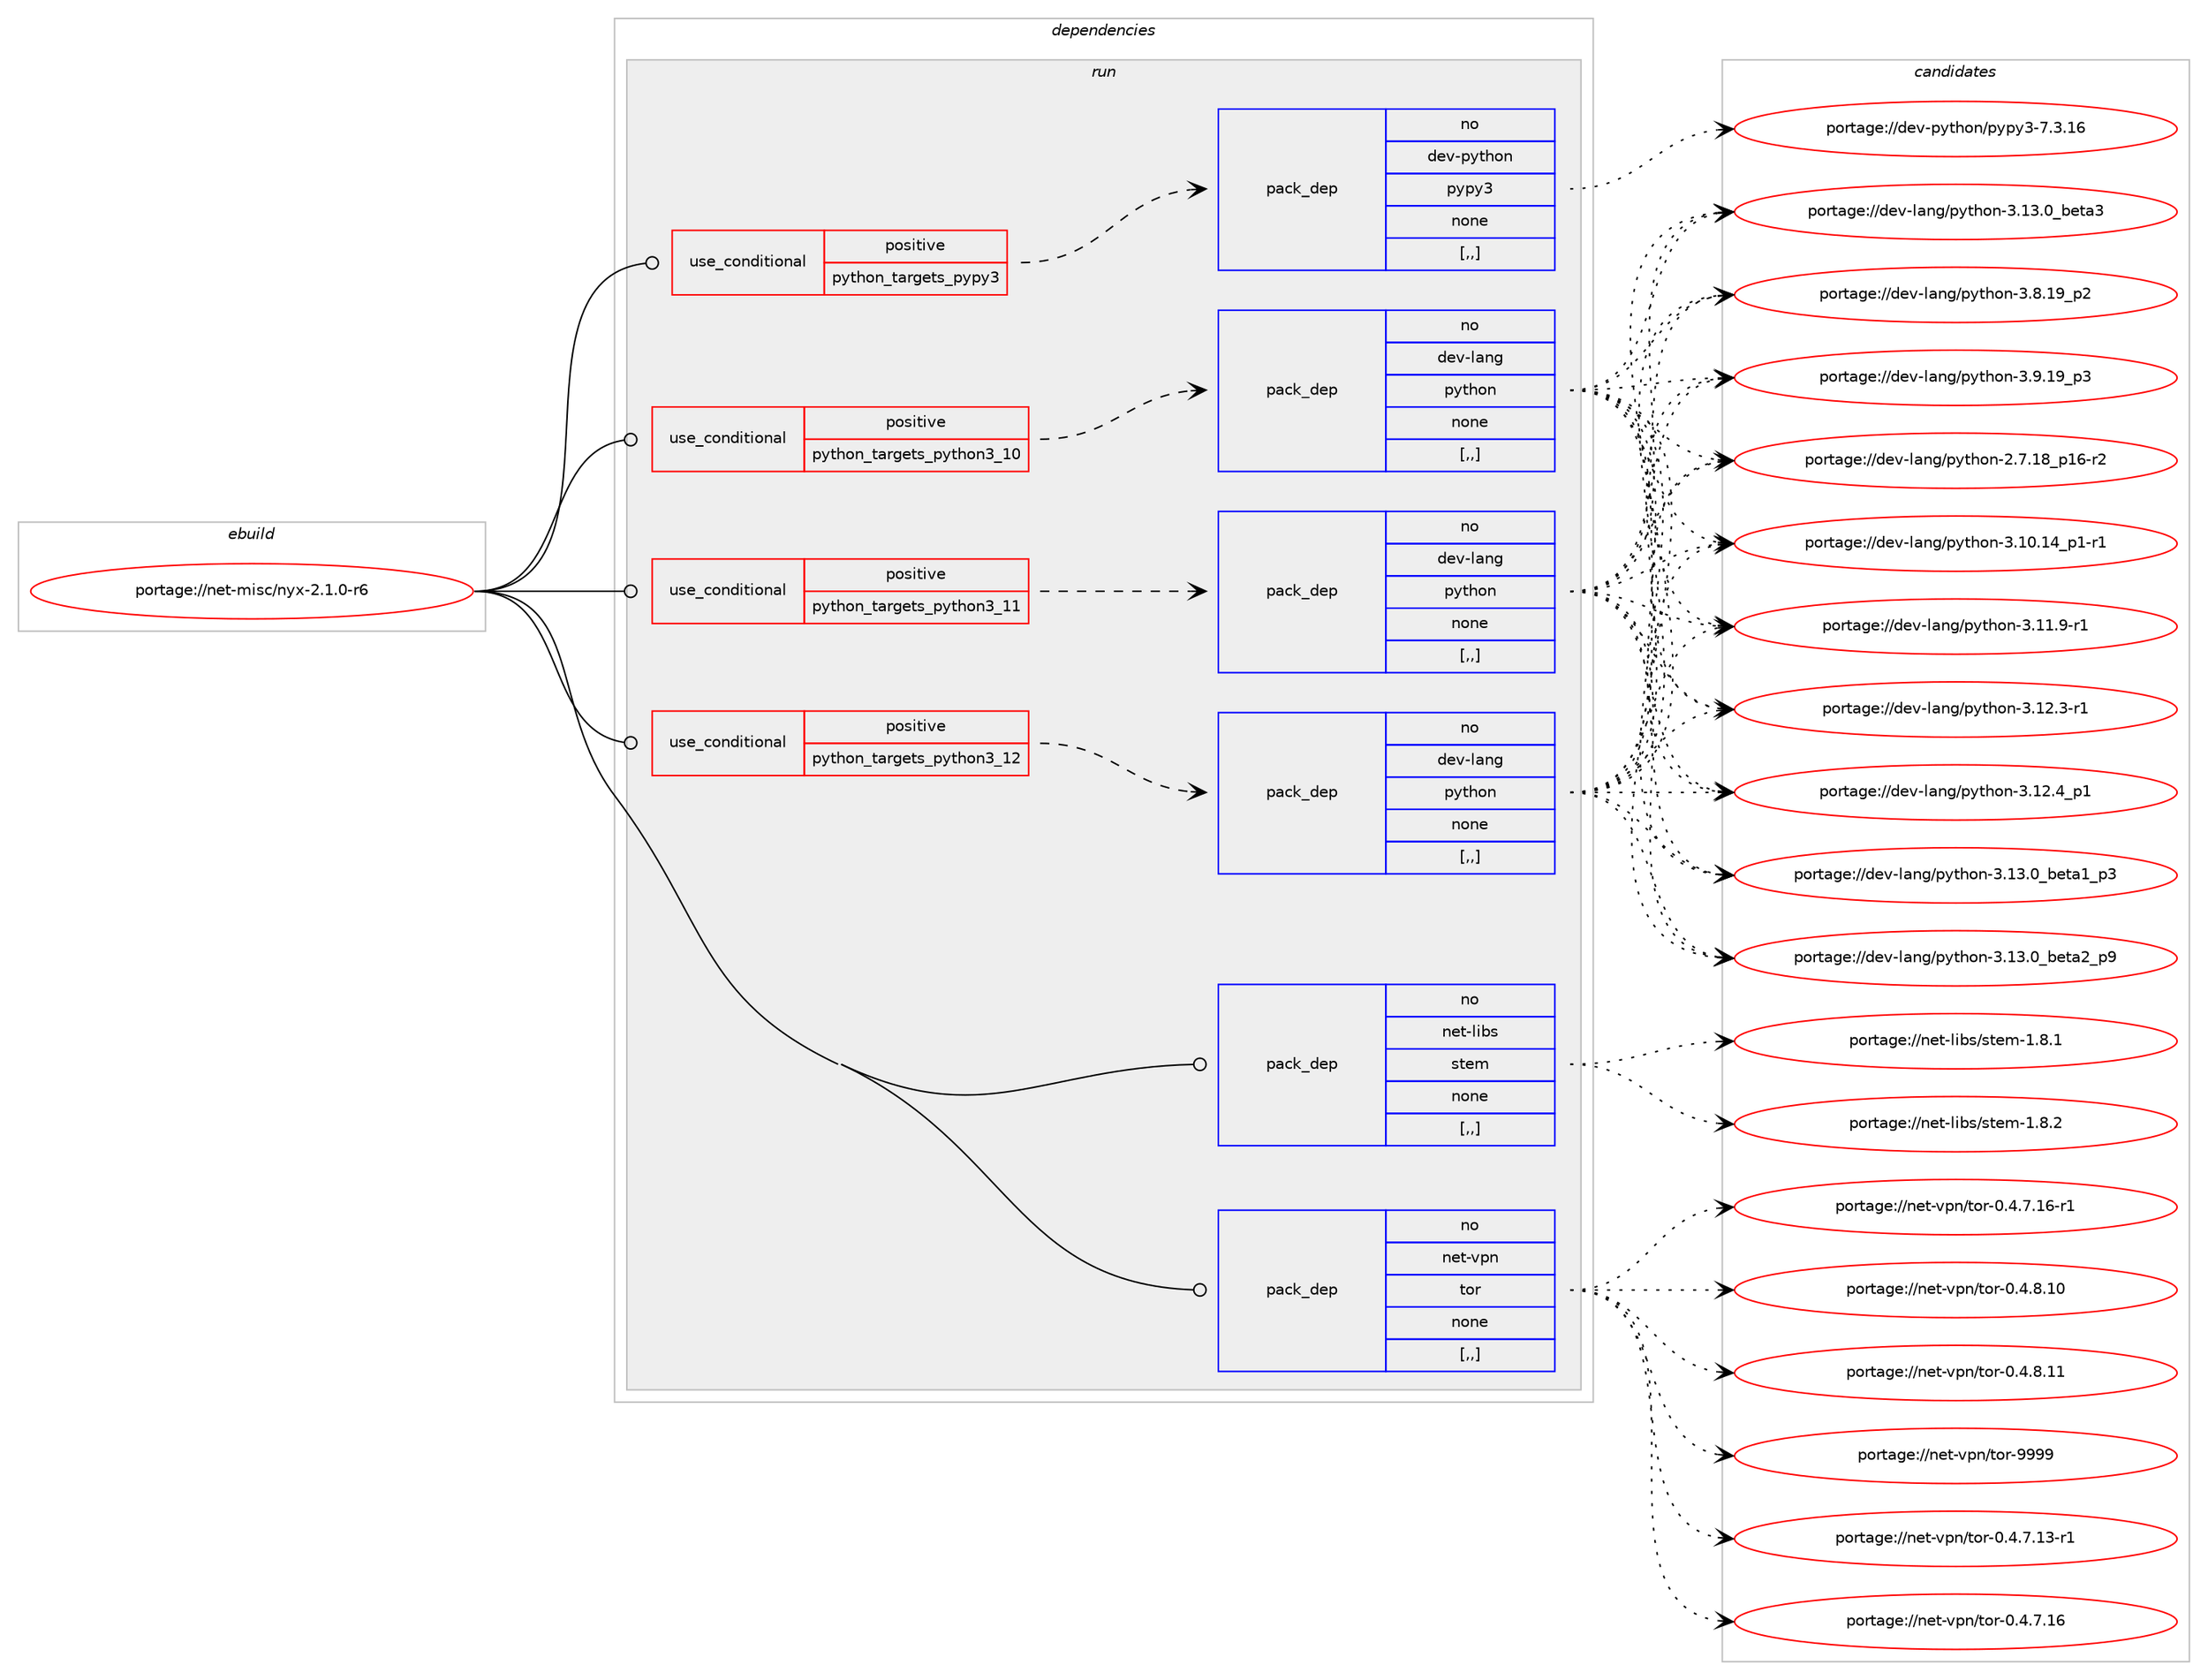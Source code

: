 digraph prolog {

# *************
# Graph options
# *************

newrank=true;
concentrate=true;
compound=true;
graph [rankdir=LR,fontname=Helvetica,fontsize=10,ranksep=1.5];#, ranksep=2.5, nodesep=0.2];
edge  [arrowhead=vee];
node  [fontname=Helvetica,fontsize=10];

# **********
# The ebuild
# **********

subgraph cluster_leftcol {
color=gray;
rank=same;
label=<<i>ebuild</i>>;
id [label="portage://net-misc/nyx-2.1.0-r6", color=red, width=4, href="../net-misc/nyx-2.1.0-r6.svg"];
}

# ****************
# The dependencies
# ****************

subgraph cluster_midcol {
color=gray;
label=<<i>dependencies</i>>;
subgraph cluster_compile {
fillcolor="#eeeeee";
style=filled;
label=<<i>compile</i>>;
}
subgraph cluster_compileandrun {
fillcolor="#eeeeee";
style=filled;
label=<<i>compile and run</i>>;
}
subgraph cluster_run {
fillcolor="#eeeeee";
style=filled;
label=<<i>run</i>>;
subgraph cond95853 {
dependency364522 [label=<<TABLE BORDER="0" CELLBORDER="1" CELLSPACING="0" CELLPADDING="4"><TR><TD ROWSPAN="3" CELLPADDING="10">use_conditional</TD></TR><TR><TD>positive</TD></TR><TR><TD>python_targets_pypy3</TD></TR></TABLE>>, shape=none, color=red];
subgraph pack266041 {
dependency364523 [label=<<TABLE BORDER="0" CELLBORDER="1" CELLSPACING="0" CELLPADDING="4" WIDTH="220"><TR><TD ROWSPAN="6" CELLPADDING="30">pack_dep</TD></TR><TR><TD WIDTH="110">no</TD></TR><TR><TD>dev-python</TD></TR><TR><TD>pypy3</TD></TR><TR><TD>none</TD></TR><TR><TD>[,,]</TD></TR></TABLE>>, shape=none, color=blue];
}
dependency364522:e -> dependency364523:w [weight=20,style="dashed",arrowhead="vee"];
}
id:e -> dependency364522:w [weight=20,style="solid",arrowhead="odot"];
subgraph cond95854 {
dependency364524 [label=<<TABLE BORDER="0" CELLBORDER="1" CELLSPACING="0" CELLPADDING="4"><TR><TD ROWSPAN="3" CELLPADDING="10">use_conditional</TD></TR><TR><TD>positive</TD></TR><TR><TD>python_targets_python3_10</TD></TR></TABLE>>, shape=none, color=red];
subgraph pack266042 {
dependency364525 [label=<<TABLE BORDER="0" CELLBORDER="1" CELLSPACING="0" CELLPADDING="4" WIDTH="220"><TR><TD ROWSPAN="6" CELLPADDING="30">pack_dep</TD></TR><TR><TD WIDTH="110">no</TD></TR><TR><TD>dev-lang</TD></TR><TR><TD>python</TD></TR><TR><TD>none</TD></TR><TR><TD>[,,]</TD></TR></TABLE>>, shape=none, color=blue];
}
dependency364524:e -> dependency364525:w [weight=20,style="dashed",arrowhead="vee"];
}
id:e -> dependency364524:w [weight=20,style="solid",arrowhead="odot"];
subgraph cond95855 {
dependency364526 [label=<<TABLE BORDER="0" CELLBORDER="1" CELLSPACING="0" CELLPADDING="4"><TR><TD ROWSPAN="3" CELLPADDING="10">use_conditional</TD></TR><TR><TD>positive</TD></TR><TR><TD>python_targets_python3_11</TD></TR></TABLE>>, shape=none, color=red];
subgraph pack266043 {
dependency364527 [label=<<TABLE BORDER="0" CELLBORDER="1" CELLSPACING="0" CELLPADDING="4" WIDTH="220"><TR><TD ROWSPAN="6" CELLPADDING="30">pack_dep</TD></TR><TR><TD WIDTH="110">no</TD></TR><TR><TD>dev-lang</TD></TR><TR><TD>python</TD></TR><TR><TD>none</TD></TR><TR><TD>[,,]</TD></TR></TABLE>>, shape=none, color=blue];
}
dependency364526:e -> dependency364527:w [weight=20,style="dashed",arrowhead="vee"];
}
id:e -> dependency364526:w [weight=20,style="solid",arrowhead="odot"];
subgraph cond95856 {
dependency364528 [label=<<TABLE BORDER="0" CELLBORDER="1" CELLSPACING="0" CELLPADDING="4"><TR><TD ROWSPAN="3" CELLPADDING="10">use_conditional</TD></TR><TR><TD>positive</TD></TR><TR><TD>python_targets_python3_12</TD></TR></TABLE>>, shape=none, color=red];
subgraph pack266044 {
dependency364529 [label=<<TABLE BORDER="0" CELLBORDER="1" CELLSPACING="0" CELLPADDING="4" WIDTH="220"><TR><TD ROWSPAN="6" CELLPADDING="30">pack_dep</TD></TR><TR><TD WIDTH="110">no</TD></TR><TR><TD>dev-lang</TD></TR><TR><TD>python</TD></TR><TR><TD>none</TD></TR><TR><TD>[,,]</TD></TR></TABLE>>, shape=none, color=blue];
}
dependency364528:e -> dependency364529:w [weight=20,style="dashed",arrowhead="vee"];
}
id:e -> dependency364528:w [weight=20,style="solid",arrowhead="odot"];
subgraph pack266045 {
dependency364530 [label=<<TABLE BORDER="0" CELLBORDER="1" CELLSPACING="0" CELLPADDING="4" WIDTH="220"><TR><TD ROWSPAN="6" CELLPADDING="30">pack_dep</TD></TR><TR><TD WIDTH="110">no</TD></TR><TR><TD>net-libs</TD></TR><TR><TD>stem</TD></TR><TR><TD>none</TD></TR><TR><TD>[,,]</TD></TR></TABLE>>, shape=none, color=blue];
}
id:e -> dependency364530:w [weight=20,style="solid",arrowhead="odot"];
subgraph pack266046 {
dependency364531 [label=<<TABLE BORDER="0" CELLBORDER="1" CELLSPACING="0" CELLPADDING="4" WIDTH="220"><TR><TD ROWSPAN="6" CELLPADDING="30">pack_dep</TD></TR><TR><TD WIDTH="110">no</TD></TR><TR><TD>net-vpn</TD></TR><TR><TD>tor</TD></TR><TR><TD>none</TD></TR><TR><TD>[,,]</TD></TR></TABLE>>, shape=none, color=blue];
}
id:e -> dependency364531:w [weight=20,style="solid",arrowhead="odot"];
}
}

# **************
# The candidates
# **************

subgraph cluster_choices {
rank=same;
color=gray;
label=<<i>candidates</i>>;

subgraph choice266041 {
color=black;
nodesep=1;
choice10010111845112121116104111110471121211121215145554651464954 [label="portage://dev-python/pypy3-7.3.16", color=red, width=4,href="../dev-python/pypy3-7.3.16.svg"];
dependency364523:e -> choice10010111845112121116104111110471121211121215145554651464954:w [style=dotted,weight="100"];
}
subgraph choice266042 {
color=black;
nodesep=1;
choice100101118451089711010347112121116104111110455046554649569511249544511450 [label="portage://dev-lang/python-2.7.18_p16-r2", color=red, width=4,href="../dev-lang/python-2.7.18_p16-r2.svg"];
choice100101118451089711010347112121116104111110455146494846495295112494511449 [label="portage://dev-lang/python-3.10.14_p1-r1", color=red, width=4,href="../dev-lang/python-3.10.14_p1-r1.svg"];
choice100101118451089711010347112121116104111110455146494946574511449 [label="portage://dev-lang/python-3.11.9-r1", color=red, width=4,href="../dev-lang/python-3.11.9-r1.svg"];
choice100101118451089711010347112121116104111110455146495046514511449 [label="portage://dev-lang/python-3.12.3-r1", color=red, width=4,href="../dev-lang/python-3.12.3-r1.svg"];
choice100101118451089711010347112121116104111110455146495046529511249 [label="portage://dev-lang/python-3.12.4_p1", color=red, width=4,href="../dev-lang/python-3.12.4_p1.svg"];
choice10010111845108971101034711212111610411111045514649514648959810111697499511251 [label="portage://dev-lang/python-3.13.0_beta1_p3", color=red, width=4,href="../dev-lang/python-3.13.0_beta1_p3.svg"];
choice10010111845108971101034711212111610411111045514649514648959810111697509511257 [label="portage://dev-lang/python-3.13.0_beta2_p9", color=red, width=4,href="../dev-lang/python-3.13.0_beta2_p9.svg"];
choice1001011184510897110103471121211161041111104551464951464895981011169751 [label="portage://dev-lang/python-3.13.0_beta3", color=red, width=4,href="../dev-lang/python-3.13.0_beta3.svg"];
choice100101118451089711010347112121116104111110455146564649579511250 [label="portage://dev-lang/python-3.8.19_p2", color=red, width=4,href="../dev-lang/python-3.8.19_p2.svg"];
choice100101118451089711010347112121116104111110455146574649579511251 [label="portage://dev-lang/python-3.9.19_p3", color=red, width=4,href="../dev-lang/python-3.9.19_p3.svg"];
dependency364525:e -> choice100101118451089711010347112121116104111110455046554649569511249544511450:w [style=dotted,weight="100"];
dependency364525:e -> choice100101118451089711010347112121116104111110455146494846495295112494511449:w [style=dotted,weight="100"];
dependency364525:e -> choice100101118451089711010347112121116104111110455146494946574511449:w [style=dotted,weight="100"];
dependency364525:e -> choice100101118451089711010347112121116104111110455146495046514511449:w [style=dotted,weight="100"];
dependency364525:e -> choice100101118451089711010347112121116104111110455146495046529511249:w [style=dotted,weight="100"];
dependency364525:e -> choice10010111845108971101034711212111610411111045514649514648959810111697499511251:w [style=dotted,weight="100"];
dependency364525:e -> choice10010111845108971101034711212111610411111045514649514648959810111697509511257:w [style=dotted,weight="100"];
dependency364525:e -> choice1001011184510897110103471121211161041111104551464951464895981011169751:w [style=dotted,weight="100"];
dependency364525:e -> choice100101118451089711010347112121116104111110455146564649579511250:w [style=dotted,weight="100"];
dependency364525:e -> choice100101118451089711010347112121116104111110455146574649579511251:w [style=dotted,weight="100"];
}
subgraph choice266043 {
color=black;
nodesep=1;
choice100101118451089711010347112121116104111110455046554649569511249544511450 [label="portage://dev-lang/python-2.7.18_p16-r2", color=red, width=4,href="../dev-lang/python-2.7.18_p16-r2.svg"];
choice100101118451089711010347112121116104111110455146494846495295112494511449 [label="portage://dev-lang/python-3.10.14_p1-r1", color=red, width=4,href="../dev-lang/python-3.10.14_p1-r1.svg"];
choice100101118451089711010347112121116104111110455146494946574511449 [label="portage://dev-lang/python-3.11.9-r1", color=red, width=4,href="../dev-lang/python-3.11.9-r1.svg"];
choice100101118451089711010347112121116104111110455146495046514511449 [label="portage://dev-lang/python-3.12.3-r1", color=red, width=4,href="../dev-lang/python-3.12.3-r1.svg"];
choice100101118451089711010347112121116104111110455146495046529511249 [label="portage://dev-lang/python-3.12.4_p1", color=red, width=4,href="../dev-lang/python-3.12.4_p1.svg"];
choice10010111845108971101034711212111610411111045514649514648959810111697499511251 [label="portage://dev-lang/python-3.13.0_beta1_p3", color=red, width=4,href="../dev-lang/python-3.13.0_beta1_p3.svg"];
choice10010111845108971101034711212111610411111045514649514648959810111697509511257 [label="portage://dev-lang/python-3.13.0_beta2_p9", color=red, width=4,href="../dev-lang/python-3.13.0_beta2_p9.svg"];
choice1001011184510897110103471121211161041111104551464951464895981011169751 [label="portage://dev-lang/python-3.13.0_beta3", color=red, width=4,href="../dev-lang/python-3.13.0_beta3.svg"];
choice100101118451089711010347112121116104111110455146564649579511250 [label="portage://dev-lang/python-3.8.19_p2", color=red, width=4,href="../dev-lang/python-3.8.19_p2.svg"];
choice100101118451089711010347112121116104111110455146574649579511251 [label="portage://dev-lang/python-3.9.19_p3", color=red, width=4,href="../dev-lang/python-3.9.19_p3.svg"];
dependency364527:e -> choice100101118451089711010347112121116104111110455046554649569511249544511450:w [style=dotted,weight="100"];
dependency364527:e -> choice100101118451089711010347112121116104111110455146494846495295112494511449:w [style=dotted,weight="100"];
dependency364527:e -> choice100101118451089711010347112121116104111110455146494946574511449:w [style=dotted,weight="100"];
dependency364527:e -> choice100101118451089711010347112121116104111110455146495046514511449:w [style=dotted,weight="100"];
dependency364527:e -> choice100101118451089711010347112121116104111110455146495046529511249:w [style=dotted,weight="100"];
dependency364527:e -> choice10010111845108971101034711212111610411111045514649514648959810111697499511251:w [style=dotted,weight="100"];
dependency364527:e -> choice10010111845108971101034711212111610411111045514649514648959810111697509511257:w [style=dotted,weight="100"];
dependency364527:e -> choice1001011184510897110103471121211161041111104551464951464895981011169751:w [style=dotted,weight="100"];
dependency364527:e -> choice100101118451089711010347112121116104111110455146564649579511250:w [style=dotted,weight="100"];
dependency364527:e -> choice100101118451089711010347112121116104111110455146574649579511251:w [style=dotted,weight="100"];
}
subgraph choice266044 {
color=black;
nodesep=1;
choice100101118451089711010347112121116104111110455046554649569511249544511450 [label="portage://dev-lang/python-2.7.18_p16-r2", color=red, width=4,href="../dev-lang/python-2.7.18_p16-r2.svg"];
choice100101118451089711010347112121116104111110455146494846495295112494511449 [label="portage://dev-lang/python-3.10.14_p1-r1", color=red, width=4,href="../dev-lang/python-3.10.14_p1-r1.svg"];
choice100101118451089711010347112121116104111110455146494946574511449 [label="portage://dev-lang/python-3.11.9-r1", color=red, width=4,href="../dev-lang/python-3.11.9-r1.svg"];
choice100101118451089711010347112121116104111110455146495046514511449 [label="portage://dev-lang/python-3.12.3-r1", color=red, width=4,href="../dev-lang/python-3.12.3-r1.svg"];
choice100101118451089711010347112121116104111110455146495046529511249 [label="portage://dev-lang/python-3.12.4_p1", color=red, width=4,href="../dev-lang/python-3.12.4_p1.svg"];
choice10010111845108971101034711212111610411111045514649514648959810111697499511251 [label="portage://dev-lang/python-3.13.0_beta1_p3", color=red, width=4,href="../dev-lang/python-3.13.0_beta1_p3.svg"];
choice10010111845108971101034711212111610411111045514649514648959810111697509511257 [label="portage://dev-lang/python-3.13.0_beta2_p9", color=red, width=4,href="../dev-lang/python-3.13.0_beta2_p9.svg"];
choice1001011184510897110103471121211161041111104551464951464895981011169751 [label="portage://dev-lang/python-3.13.0_beta3", color=red, width=4,href="../dev-lang/python-3.13.0_beta3.svg"];
choice100101118451089711010347112121116104111110455146564649579511250 [label="portage://dev-lang/python-3.8.19_p2", color=red, width=4,href="../dev-lang/python-3.8.19_p2.svg"];
choice100101118451089711010347112121116104111110455146574649579511251 [label="portage://dev-lang/python-3.9.19_p3", color=red, width=4,href="../dev-lang/python-3.9.19_p3.svg"];
dependency364529:e -> choice100101118451089711010347112121116104111110455046554649569511249544511450:w [style=dotted,weight="100"];
dependency364529:e -> choice100101118451089711010347112121116104111110455146494846495295112494511449:w [style=dotted,weight="100"];
dependency364529:e -> choice100101118451089711010347112121116104111110455146494946574511449:w [style=dotted,weight="100"];
dependency364529:e -> choice100101118451089711010347112121116104111110455146495046514511449:w [style=dotted,weight="100"];
dependency364529:e -> choice100101118451089711010347112121116104111110455146495046529511249:w [style=dotted,weight="100"];
dependency364529:e -> choice10010111845108971101034711212111610411111045514649514648959810111697499511251:w [style=dotted,weight="100"];
dependency364529:e -> choice10010111845108971101034711212111610411111045514649514648959810111697509511257:w [style=dotted,weight="100"];
dependency364529:e -> choice1001011184510897110103471121211161041111104551464951464895981011169751:w [style=dotted,weight="100"];
dependency364529:e -> choice100101118451089711010347112121116104111110455146564649579511250:w [style=dotted,weight="100"];
dependency364529:e -> choice100101118451089711010347112121116104111110455146574649579511251:w [style=dotted,weight="100"];
}
subgraph choice266045 {
color=black;
nodesep=1;
choice110101116451081059811547115116101109454946564649 [label="portage://net-libs/stem-1.8.1", color=red, width=4,href="../net-libs/stem-1.8.1.svg"];
choice110101116451081059811547115116101109454946564650 [label="portage://net-libs/stem-1.8.2", color=red, width=4,href="../net-libs/stem-1.8.2.svg"];
dependency364530:e -> choice110101116451081059811547115116101109454946564649:w [style=dotted,weight="100"];
dependency364530:e -> choice110101116451081059811547115116101109454946564650:w [style=dotted,weight="100"];
}
subgraph choice266046 {
color=black;
nodesep=1;
choice11010111645118112110471161111144548465246554649514511449 [label="portage://net-vpn/tor-0.4.7.13-r1", color=red, width=4,href="../net-vpn/tor-0.4.7.13-r1.svg"];
choice1101011164511811211047116111114454846524655464954 [label="portage://net-vpn/tor-0.4.7.16", color=red, width=4,href="../net-vpn/tor-0.4.7.16.svg"];
choice11010111645118112110471161111144548465246554649544511449 [label="portage://net-vpn/tor-0.4.7.16-r1", color=red, width=4,href="../net-vpn/tor-0.4.7.16-r1.svg"];
choice1101011164511811211047116111114454846524656464948 [label="portage://net-vpn/tor-0.4.8.10", color=red, width=4,href="../net-vpn/tor-0.4.8.10.svg"];
choice1101011164511811211047116111114454846524656464949 [label="portage://net-vpn/tor-0.4.8.11", color=red, width=4,href="../net-vpn/tor-0.4.8.11.svg"];
choice11010111645118112110471161111144557575757 [label="portage://net-vpn/tor-9999", color=red, width=4,href="../net-vpn/tor-9999.svg"];
dependency364531:e -> choice11010111645118112110471161111144548465246554649514511449:w [style=dotted,weight="100"];
dependency364531:e -> choice1101011164511811211047116111114454846524655464954:w [style=dotted,weight="100"];
dependency364531:e -> choice11010111645118112110471161111144548465246554649544511449:w [style=dotted,weight="100"];
dependency364531:e -> choice1101011164511811211047116111114454846524656464948:w [style=dotted,weight="100"];
dependency364531:e -> choice1101011164511811211047116111114454846524656464949:w [style=dotted,weight="100"];
dependency364531:e -> choice11010111645118112110471161111144557575757:w [style=dotted,weight="100"];
}
}

}
